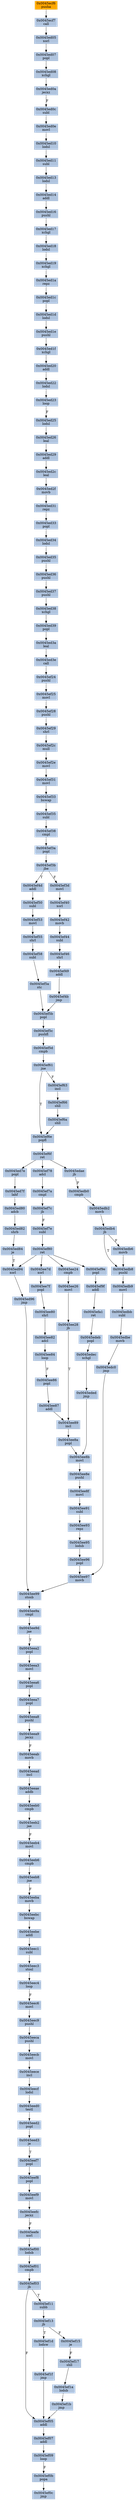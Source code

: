 strict digraph G {
	graph [bgcolor=transparent,
		name=G
	];
	node [color=lightsteelblue,
		fillcolor=lightsteelblue,
		shape=rectangle,
		style=filled
	];
	"0x0045ef44"	[label="0x0045ef44
subl"];
	"0x0045ef46"	[label="0x0045ef46
shrl"];
	"0x0045ef44" -> "0x0045ef46"	[color="#000000"];
	"0x0045ee99"	[label="0x0045ee99
stosb"];
	"0x0045ee9a"	[label="0x0045ee9a
cmpl"];
	"0x0045ee99" -> "0x0045ee9a"	[color="#000000"];
	"0x0045ed84"	[label="0x0045ed84
je"];
	"0x0045ed94"	[label="0x0045ed94
xorl"];
	"0x0045ed84" -> "0x0045ed94"	[color="#000000",
		label=T];
	"0x0045ed29"	[label="0x0045ed29
addl"];
	"0x0045ed2c"	[label="0x0045ed2c
leal"];
	"0x0045ed29" -> "0x0045ed2c"	[color="#000000"];
	"0x0045ef17"	[label="0x0045ef17
shll"];
	"0x0045ef1a"	[label="0x0045ef1a
lodsb"];
	"0x0045ef17" -> "0x0045ef1a"	[color="#000000"];
	"0x0045ef49"	[label="0x0045ef49
addl"];
	"0x0045ef46" -> "0x0045ef49"	[color="#000000"];
	"0x0045ef1b"	[label="0x0045ef1b
jmp"];
	"0x0045ef05"	[label="0x0045ef05
addl"];
	"0x0045ef1b" -> "0x0045ef05"	[color="#000000"];
	"0x0045ed80"	[label="0x0045ed80
adcb"];
	"0x0045ed82"	[label="0x0045ed82
shrb"];
	"0x0045ed80" -> "0x0045ed82"	[color="#000000"];
	"0x0045ef25"	[label="0x0045ef25
movl"];
	"0x0045ef28"	[label="0x0045ef28
pushl"];
	"0x0045ef25" -> "0x0045ef28"	[color="#000000"];
	"0x0045eef9"	[label="0x0045eef9
movl"];
	"0x0045eefc"	[label="0x0045eefc
jecxz"];
	"0x0045eef9" -> "0x0045eefc"	[color="#000000"];
	"0x0045eea9"	[label="0x0045eea9
jecxz"];
	"0x0045eeab"	[label="0x0045eeab
movb"];
	"0x0045eea9" -> "0x0045eeab"	[color="#000000",
		label=F];
	"0x0045eecb"	[label="0x0045eecb
movl"];
	"0x0045eece"	[label="0x0045eece
incl"];
	"0x0045eecb" -> "0x0045eece"	[color="#000000"];
	"0x0045ed1e"	[label="0x0045ed1e
pushl"];
	"0x0045ed1f"	[label="0x0045ed1f
xchgl"];
	"0x0045ed1e" -> "0x0045ed1f"	[color="#000000"];
	"0x0045eeb4"	[label="0x0045eeb4
movl"];
	"0x0045eeb6"	[label="0x0045eeb6
cmpb"];
	"0x0045eeb4" -> "0x0045eeb6"	[color="#000000"];
	"0x0045ef7e"	[label="0x0045ef7e
subl"];
	"0x0045ef80"	[label="0x0045ef80
ret"];
	"0x0045ef7e" -> "0x0045ef80"	[color="#000000"];
	"0x0045ed08"	[label="0x0045ed08
xchgl"];
	"0x0045ed0a"	[label="0x0045ed0a
jecxz"];
	"0x0045ed08" -> "0x0045ed0a"	[color="#000000"];
	"0x0045eeb0"	[label="0x0045eeb0
cmpb"];
	"0x0045eeb2"	[label="0x0045eeb2
jae"];
	"0x0045eeb0" -> "0x0045eeb2"	[color="#000000"];
	"0x0045ef4b"	[label="0x0045ef4b
jmp"];
	"0x0045ef49" -> "0x0045ef4b"	[color="#000000"];
	"0x0045ef01"	[label="0x0045ef01
cmpb"];
	"0x0045ef03"	[label="0x0045ef03
jb"];
	"0x0045ef01" -> "0x0045ef03"	[color="#000000"];
	"0x0045ef29"	[label="0x0045ef29
shrl"];
	"0x0045ef2c"	[label="0x0045ef2c
mull"];
	"0x0045ef29" -> "0x0045ef2c"	[color="#000000"];
	"0x0045eea6"	[label="0x0045eea6
popl"];
	"0x0045eea7"	[label="0x0045eea7
popl"];
	"0x0045eea6" -> "0x0045eea7"	[color="#000000"];
	"0x0045edb0"	[label="0x0045edb0
cmpb"];
	"0x0045edb2"	[label="0x0045edb2
movb"];
	"0x0045edb0" -> "0x0045edb2"	[color="#000000"];
	"0x0045edb4"	[label="0x0045edb4
jb"];
	"0x0045edb2" -> "0x0045edb4"	[color="#000000"];
	"0x0045ef24"	[label="0x0045ef24
pushl"];
	"0x0045ef24" -> "0x0045ef25"	[color="#000000"];
	"0x0045ed22"	[label="0x0045ed22
lodsl"];
	"0x0045ed23"	[label="0x0045ed23
loop"];
	"0x0045ed22" -> "0x0045ed23"	[color="#000000"];
	"0x0045ef53"	[label="0x0045ef53
movl"];
	"0x0045ef55"	[label="0x0045ef55
shrl"];
	"0x0045ef53" -> "0x0045ef55"	[color="#000000"];
	"0x0045ee86"	[label="0x0045ee86
popl"];
	"0x0045ee87"	[label="0x0045ee87
addl"];
	"0x0045ee86" -> "0x0045ee87"	[color="#000000"];
	"0x0045ed34"	[label="0x0045ed34
lodsl"];
	"0x0045ed35"	[label="0x0045ed35
pushl"];
	"0x0045ed34" -> "0x0045ed35"	[color="#000000"];
	"0x0045ed1d"	[label="0x0045ed1d
lodsl"];
	"0x0045ed1d" -> "0x0045ed1e"	[color="#000000"];
	"0x0045ef33"	[label="0x0045ef33
bswap"];
	"0x0045ef35"	[label="0x0045ef35
subl"];
	"0x0045ef33" -> "0x0045ef35"	[color="#000000"];
	"0x0045ed14"	[label="0x0045ed14
addl"];
	"0x0045ed16"	[label="0x0045ed16
pushl"];
	"0x0045ed14" -> "0x0045ed16"	[color="#000000"];
	"0x0045edbe"	[label="0x0045edbe
movb"];
	"0x0045edc0"	[label="0x0045edc0
jmp"];
	"0x0045edbe" -> "0x0045edc0"	[color="#000000"];
	"0x0045ed7e"	[label="0x0045ed7e
popl"];
	"0x0045ed7f"	[label="0x0045ed7f
lahf"];
	"0x0045ed7e" -> "0x0045ed7f"	[color="#000000"];
	"0x0045eea8"	[label="0x0045eea8
pushl"];
	"0x0045eea8" -> "0x0045eea9"	[color="#000000"];
	"0x0045ed20"	[label="0x0045ed20
addl"];
	"0x0045ed20" -> "0x0045ed22"	[color="#000000"];
	"0x0045ed2f"	[label="0x0045ed2f
movb"];
	"0x0045ed2c" -> "0x0045ed2f"	[color="#000000"];
	"0x0045ee97"	[label="0x0045ee97
movb"];
	"0x0045edc0" -> "0x0045ee97"	[color="#000000"];
	"0x0045ee9d"	[label="0x0045ee9d
jae"];
	"0x0045ee9a" -> "0x0045ee9d"	[color="#000000"];
	"0x0045eea7" -> "0x0045eea8"	[color="#000000"];
	"0x0045edb8"	[label="0x0045edb8
pushl"];
	"0x0045edb9"	[label="0x0045edb9
movl"];
	"0x0045edb8" -> "0x0045edb9"	[color="#000000"];
	"0x0045ef31"	[label="0x0045ef31
movl"];
	"0x0045ef31" -> "0x0045ef33"	[color="#000000"];
	"0x0045eed2"	[label="0x0045eed2
popl"];
	"0x0045eed3"	[label="0x0045eed3
je"];
	"0x0045eed2" -> "0x0045eed3"	[color="#000000"];
	"0x0045ed1a"	[label="0x0045ed1a
repz"];
	"0x0045ed1c"	[label="0x0045ed1c
popl"];
	"0x0045ed1a" -> "0x0045ed1c"	[color="#000000"];
	"0x0045ef58"	[label="0x0045ef58
subl"];
	"0x0045ef55" -> "0x0045ef58"	[color="#000000"];
	"0x0045ef78"	[label="0x0045ef78
adcl"];
	"0x0045ef7a"	[label="0x0045ef7a
cmpl"];
	"0x0045ef78" -> "0x0045ef7a"	[color="#000000"];
	"0x0045ee96"	[label="0x0045ee96
popl"];
	"0x0045ee96" -> "0x0045ee97"	[color="#000000"];
	"0x0045ef5b"	[label="0x0045ef5b
popl"];
	"0x0045ef4b" -> "0x0045ef5b"	[color="#000000"];
	"0x0045edeb"	[label="0x0045edeb
popl"];
	"0x0045edec"	[label="0x0045edec
xchgl"];
	"0x0045edeb" -> "0x0045edec"	[color="#000000"];
	"0x0045ef5a"	[label="0x0045ef5a
stc"];
	"0x0045ef58" -> "0x0045ef5a"	[color="#000000"];
	"0x0045eea2"	[label="0x0045eea2
popl"];
	"0x0045eea3"	[label="0x0045eea3
movl"];
	"0x0045eea2" -> "0x0045eea3"	[color="#000000"];
	"0x0045ed25"	[label="0x0045ed25
lodsl"];
	"0x0045ed26"	[label="0x0045ed26
leal"];
	"0x0045ed25" -> "0x0045ed26"	[color="#000000"];
	"0x0045ed17"	[label="0x0045ed17
xchgl"];
	"0x0045ed16" -> "0x0045ed17"	[color="#000000"];
	"0x0045eecf"	[label="0x0045eecf
lodsl"];
	"0x0045eed0"	[label="0x0045eed0
testl"];
	"0x0045eecf" -> "0x0045eed0"	[color="#000000"];
	"0x0045ef5c"	[label="0x0045ef5c
pushfl"];
	"0x0045ef5b" -> "0x0045ef5c"	[color="#000000"];
	"0x0045ee8e"	[label="0x0045ee8e
pushl"];
	"0x0045ee8f"	[label="0x0045ee8f
movl"];
	"0x0045ee8e" -> "0x0045ee8f"	[color="#000000"];
	"0x0045ed7f" -> "0x0045ed80"	[color="#000000"];
	"0x0045eec6"	[label="0x0045eec6
movl"];
	"0x0045eec9"	[label="0x0045eec9
pushl"];
	"0x0045eec6" -> "0x0045eec9"	[color="#000000"];
	"0x0045ee9d" -> "0x0045eea2"	[color="#000000",
		label=T];
	"0x0045ef2e"	[label="0x0045ef2e
movl"];
	"0x0045ef2e" -> "0x0045ef31"	[color="#000000"];
	"0x0045ed13"	[label="0x0045ed13
lodsl"];
	"0x0045ed13" -> "0x0045ed14"	[color="#000000"];
	"0x0045edbb"	[label="0x0045edbb
subl"];
	"0x0045edb9" -> "0x0045edbb"	[color="#000000"];
	"0x0045eec3"	[label="0x0045eec3
stosl"];
	"0x0045eec4"	[label="0x0045eec4
loop"];
	"0x0045eec3" -> "0x0045eec4"	[color="#000000"];
	"0x0045ef07"	[label="0x0045ef07
addl"];
	"0x0045ef05" -> "0x0045ef07"	[color="#000000"];
	"0x0045eeae"	[label="0x0045eeae
addb"];
	"0x0045eeae" -> "0x0045eeb0"	[color="#000000"];
	"0x0045eded"	[label="0x0045eded
jmp"];
	"0x0045edec" -> "0x0045eded"	[color="#000000"];
	"0x0045ed33"	[label="0x0045ed33
popl"];
	"0x0045ed33" -> "0x0045ed34"	[color="#000000"];
	"0x0045eec1"	[label="0x0045eec1
subl"];
	"0x0045eec1" -> "0x0045eec3"	[color="#000000"];
	"0x0045ef5d"	[label="0x0045ef5d
cmpb"];
	"0x0045ef61"	[label="0x0045ef61
jne"];
	"0x0045ef5d" -> "0x0045ef61"	[color="#000000"];
	"0x0045ee7d"	[label="0x0045ee7d
xorl"];
	"0x0045ef80" -> "0x0045ee7d"	[color="#000000"];
	"0x0045ee24"	[label="0x0045ee24
cmpb"];
	"0x0045ef80" -> "0x0045ee24"	[color="#000000"];
	"0x0045ef80" -> "0x0045ed94"	[color="#000000"];
	"0x0045ef9e"	[label="0x0045ef9e
popl"];
	"0x0045ef80" -> "0x0045ef9e"	[color="#000000"];
	"0x0045ee91"	[label="0x0045ee91
subl"];
	"0x0045ee93"	[label="0x0045ee93
repz"];
	"0x0045ee91" -> "0x0045ee93"	[color="#000000"];
	"0x0045ef7c"	[label="0x0045ef7c
jb"];
	"0x0045ef7c" -> "0x0045ef7e"	[color="#000000",
		label=F];
	"0x0045ed18"	[label="0x0045ed18
lodsl"];
	"0x0045ed19"	[label="0x0045ed19
xchgl"];
	"0x0045ed18" -> "0x0045ed19"	[color="#000000"];
	"0x0045ed3e"	[label="0x0045ed3e
call"];
	"0x0045ed3e" -> "0x0045ef24"	[color="#000000"];
	"0x0045ef6a"	[label="0x0045ef6a
shll"];
	"0x0045ef6e"	[label="0x0045ef6e
popfl"];
	"0x0045ef6a" -> "0x0045ef6e"	[color="#000000"];
	"0x0045ee7f"	[label="0x0045ee7f
popl"];
	"0x0045ee7d" -> "0x0045ee7f"	[color="#000000"];
	"0x0045ef1f"	[label="0x0045ef1f
jmp"];
	"0x0045ef1f" -> "0x0045ef05"	[color="#000000"];
	"0x0045ee89"	[label="0x0045ee89
incl"];
	"0x0045ee8a"	[label="0x0045ee8a
popl"];
	"0x0045ee89" -> "0x0045ee8a"	[color="#000000"];
	"0x0045ee82"	[label="0x0045ee82
adcl"];
	"0x0045ee84"	[label="0x0045ee84
loop"];
	"0x0045ee82" -> "0x0045ee84"	[color="#000000"];
	"0x0045ef1d"	[label="0x0045ef1d
lodsw"];
	"0x0045ef1d" -> "0x0045ef1f"	[color="#000000"];
	"0x0045ef40"	[label="0x0045ef40
xorl"];
	"0x0045ef42"	[label="0x0045ef42
movb"];
	"0x0045ef40" -> "0x0045ef42"	[color="#000000"];
	"0x0045ee8b"	[label="0x0045ee8b
movl"];
	"0x0045ee8b" -> "0x0045ee8e"	[color="#000000"];
	"0x0045ed0c"	[label="0x0045ed0c
subl"];
	"0x0045ed0e"	[label="0x0045ed0e
movl"];
	"0x0045ed0c" -> "0x0045ed0e"	[color="#000000"];
	"0x0045eeb2" -> "0x0045eeb4"	[color="#000000",
		label=F];
	"0x0045ee26"	[label="0x0045ee26
movl"];
	"0x0045ee24" -> "0x0045ee26"	[color="#000000"];
	"0x0045ed37"	[label="0x0045ed37
pushl"];
	"0x0045ed38"	[label="0x0045ed38
xchgl"];
	"0x0045ed37" -> "0x0045ed38"	[color="#000000"];
	"0x0045ee95"	[label="0x0045ee95
lodsb"];
	"0x0045ee95" -> "0x0045ee96"	[color="#000000"];
	"0x0045ee8f" -> "0x0045ee91"	[color="#000000"];
	"0x0045ef63"	[label="0x0045ef63
incl"];
	"0x0045ef66"	[label="0x0045ef66
shll"];
	"0x0045ef63" -> "0x0045ef66"	[color="#000000"];
	"0x0045ed82" -> "0x0045ed84"	[color="#000000"];
	"0x0045ee93" -> "0x0045ee95"	[color="#000000"];
	"0x0045ed10"	[label="0x0045ed10
lodsl"];
	"0x0045ed11"	[label="0x0045ed11
subl"];
	"0x0045ed10" -> "0x0045ed11"	[color="#000000"];
	"0x0045ef5c" -> "0x0045ef5d"	[color="#000000"];
	"0x0045eead"	[label="0x0045eead
incl"];
	"0x0045eead" -> "0x0045eeae"	[color="#000000"];
	"0x0045ed07"	[label="0x0045ed07
popl"];
	"0x0045ed07" -> "0x0045ed08"	[color="#000000"];
	"0x0045edbb" -> "0x0045edbe"	[color="#000000"];
	"0x0045ee80"	[label="0x0045ee80
shrl"];
	"0x0045ee80" -> "0x0045ee82"	[color="#000000"];
	"0x0045ed0e" -> "0x0045ed10"	[color="#000000"];
	"0x0045eeca"	[label="0x0045eeca
pushl"];
	"0x0045eeca" -> "0x0045eecb"	[color="#000000"];
	"0x0045eefe"	[label="0x0045eefe
xorl"];
	"0x0045ef00"	[label="0x0045ef00
lodsb"];
	"0x0045eefe" -> "0x0045ef00"	[color="#000000"];
	"0x0045eec4" -> "0x0045eec6"	[color="#000000",
		label=F];
	"0x0045ed39"	[label="0x0045ed39
popl"];
	"0x0045ed3a"	[label="0x0045ed3a
leal"];
	"0x0045ed39" -> "0x0045ed3a"	[color="#000000"];
	"0x0045edae"	[label="0x0045edae
jb"];
	"0x0045edae" -> "0x0045edb0"	[color="#000000",
		label=F];
	"0x0045ee87" -> "0x0045ee89"	[color="#000000"];
	"0x0045ef50"	[label="0x0045ef50
subl"];
	"0x0045ef50" -> "0x0045ef53"	[color="#000000"];
	"0x0045ed1c" -> "0x0045ed1d"	[color="#000000"];
	"0x0045ed3a" -> "0x0045ed3e"	[color="#000000"];
	"0x0045ef13"	[label="0x0045ef13
jb"];
	"0x0045ef13" -> "0x0045ef1d"	[color="#000000",
		label=T];
	"0x0045ef15"	[label="0x0045ef15
je"];
	"0x0045ef13" -> "0x0045ef15"	[color="#000000",
		label=F];
	"0x0045ed31"	[label="0x0045ed31
repz"];
	"0x0045ed31" -> "0x0045ed33"	[color="#000000"];
	"0x0045eeb8"	[label="0x0045eeb8
jne"];
	"0x0045eeba"	[label="0x0045eeba
movb"];
	"0x0045eeb8" -> "0x0045eeba"	[color="#000000",
		label=F];
	"0x0045ed96"	[label="0x0045ed96
jmp"];
	"0x0045ed96" -> "0x0045ee99"	[color="#000000"];
	"0x0045ed36"	[label="0x0045ed36
pushl"];
	"0x0045ed36" -> "0x0045ed37"	[color="#000000"];
	"0x0045ee28"	[label="0x0045ee28
jb"];
	"0x0045ee28" -> "0x0045ee89"	[color="#000000",
		label=T];
	"0x0045ef09"	[label="0x0045ef09
loop"];
	"0x0045ef0b"	[label="0x0045ef0b
popa"];
	"0x0045ef09" -> "0x0045ef0b"	[color="#000000",
		label=F];
	"0x0045ed19" -> "0x0045ed1a"	[color="#000000"];
	"0x0045ef0c"	[label="0x0045ef0c
jmp"];
	"0x0045ee84" -> "0x0045ee86"	[color="#000000",
		label=F];
	"0x0045ef00" -> "0x0045ef01"	[color="#000000"];
	"0x0045ef3a"	[label="0x0045ef3a
popl"];
	"0x0045ef3b"	[label="0x0045ef3b
jbe"];
	"0x0045ef3a" -> "0x0045ef3b"	[color="#000000"];
	"0x0045ee8a" -> "0x0045ee8b"	[color="#000000"];
	"0x0045ed0a" -> "0x0045ed0c"	[color="#000000",
		label=F];
	"0x0045ed11" -> "0x0045ed13"	[color="#000000"];
	"0x0045eeab" -> "0x0045eead"	[color="#000000"];
	"0x0045eef7"	[label="0x0045eef7
popl"];
	"0x0045eed3" -> "0x0045eef7"	[color="#000000",
		label=T];
	"0x0045ef4d"	[label="0x0045ef4d
addl"];
	"0x0045ef4d" -> "0x0045ef50"	[color="#000000"];
	"0x0045ed35" -> "0x0045ed36"	[color="#000000"];
	"0x0045ef38"	[label="0x0045ef38
cmpl"];
	"0x0045ef38" -> "0x0045ef3a"	[color="#000000"];
	"0x0045ef6f"	[label="0x0045ef6f
ret"];
	"0x0045ef6f" -> "0x0045ed7e"	[color="#000000"];
	"0x0045ef6f" -> "0x0045ef78"	[color="#000000"];
	"0x0045ef6f" -> "0x0045edae"	[color="#000000"];
	"0x0045eed0" -> "0x0045eed2"	[color="#000000"];
	"0x0045ed94" -> "0x0045ed96"	[color="#000000"];
	"0x0045ed1f" -> "0x0045ed20"	[color="#000000"];
	"0x0045ecf6"	[color=lightgrey,
		fillcolor=orange,
		label="0x0045ecf6
pusha"];
	"0x0045ecf7"	[label="0x0045ecf7
call"];
	"0x0045ecf6" -> "0x0045ecf7"	[color="#000000"];
	"0x0045eef8"	[label="0x0045eef8
popl"];
	"0x0045eef7" -> "0x0045eef8"	[color="#000000"];
	"0x0045ef11"	[label="0x0045ef11
subb"];
	"0x0045ef11" -> "0x0045ef13"	[color="#000000"];
	"0x0045eebc"	[label="0x0045eebc
bswap"];
	"0x0045eeba" -> "0x0045eebc"	[color="#000000"];
	"0x0045eec9" -> "0x0045eeca"	[color="#000000"];
	"0x0045ee97" -> "0x0045ee99"	[color="#000000"];
	"0x0045ed23" -> "0x0045ed25"	[color="#000000",
		label=F];
	"0x0045ed38" -> "0x0045ed39"	[color="#000000"];
	"0x0045ee26" -> "0x0045ee28"	[color="#000000"];
	"0x0045eebe"	[label="0x0045eebe
addl"];
	"0x0045eebe" -> "0x0045eec1"	[color="#000000"];
	"0x0045ef9f"	[label="0x0045ef9f
addl"];
	"0x0045efa1"	[label="0x0045efa1
ret"];
	"0x0045ef9f" -> "0x0045efa1"	[color="#000000"];
	"0x0045ef42" -> "0x0045ef44"	[color="#000000"];
	"0x0045edb4" -> "0x0045edb8"	[color="#000000",
		label=T];
	"0x0045edb6"	[label="0x0045edb6
movb"];
	"0x0045edb4" -> "0x0045edb6"	[color="#000000",
		label=F];
	"0x0045ef7a" -> "0x0045ef7c"	[color="#000000"];
	"0x0045eefc" -> "0x0045eefe"	[color="#000000",
		label=F];
	"0x0045ef28" -> "0x0045ef29"	[color="#000000"];
	"0x0045edb6" -> "0x0045edb8"	[color="#000000"];
	"0x0045efa1" -> "0x0045edeb"	[color="#000000"];
	"0x0045ed05"	[label="0x0045ed05
xorl"];
	"0x0045ed05" -> "0x0045ed07"	[color="#000000"];
	"0x0045ef61" -> "0x0045ef63"	[color="#000000",
		label=F];
	"0x0045ef61" -> "0x0045ef6e"	[color="#000000",
		label=T];
	"0x0045ef3d"	[label="0x0045ef3d
movl"];
	"0x0045ef3d" -> "0x0045ef40"	[color="#000000"];
	"0x0045ef66" -> "0x0045ef6a"	[color="#000000"];
	"0x0045ecf7" -> "0x0045ed05"	[color="#000000"];
	"0x0045eeb6" -> "0x0045eeb8"	[color="#000000"];
	"0x0045ef07" -> "0x0045ef09"	[color="#000000"];
	"0x0045ee7f" -> "0x0045ee80"	[color="#000000"];
	"0x0045ef35" -> "0x0045ef38"	[color="#000000"];
	"0x0045eded" -> "0x0045ee8b"	[color="#000000"];
	"0x0045ed2f" -> "0x0045ed31"	[color="#000000"];
	"0x0045ed26" -> "0x0045ed29"	[color="#000000"];
	"0x0045ef5a" -> "0x0045ef5b"	[color="#000000"];
	"0x0045eef8" -> "0x0045eef9"	[color="#000000"];
	"0x0045eea3" -> "0x0045eea6"	[color="#000000"];
	"0x0045eebc" -> "0x0045eebe"	[color="#000000"];
	"0x0045ef03" -> "0x0045ef05"	[color="#000000",
		label=F];
	"0x0045ef03" -> "0x0045ef11"	[color="#000000",
		label=T];
	"0x0045eece" -> "0x0045eecf"	[color="#000000"];
	"0x0045ef9e" -> "0x0045ef9f"	[color="#000000"];
	"0x0045ef0b" -> "0x0045ef0c"	[color="#000000"];
	"0x0045ef3b" -> "0x0045ef4d"	[color="#000000",
		label=T];
	"0x0045ef3b" -> "0x0045ef3d"	[color="#000000",
		label=F];
	"0x0045ef15" -> "0x0045ef17"	[color="#000000",
		label=F];
	"0x0045ef6e" -> "0x0045ef6f"	[color="#000000"];
	"0x0045ed17" -> "0x0045ed18"	[color="#000000"];
	"0x0045ef2c" -> "0x0045ef2e"	[color="#000000"];
	"0x0045ef1a" -> "0x0045ef1b"	[color="#000000"];
}
